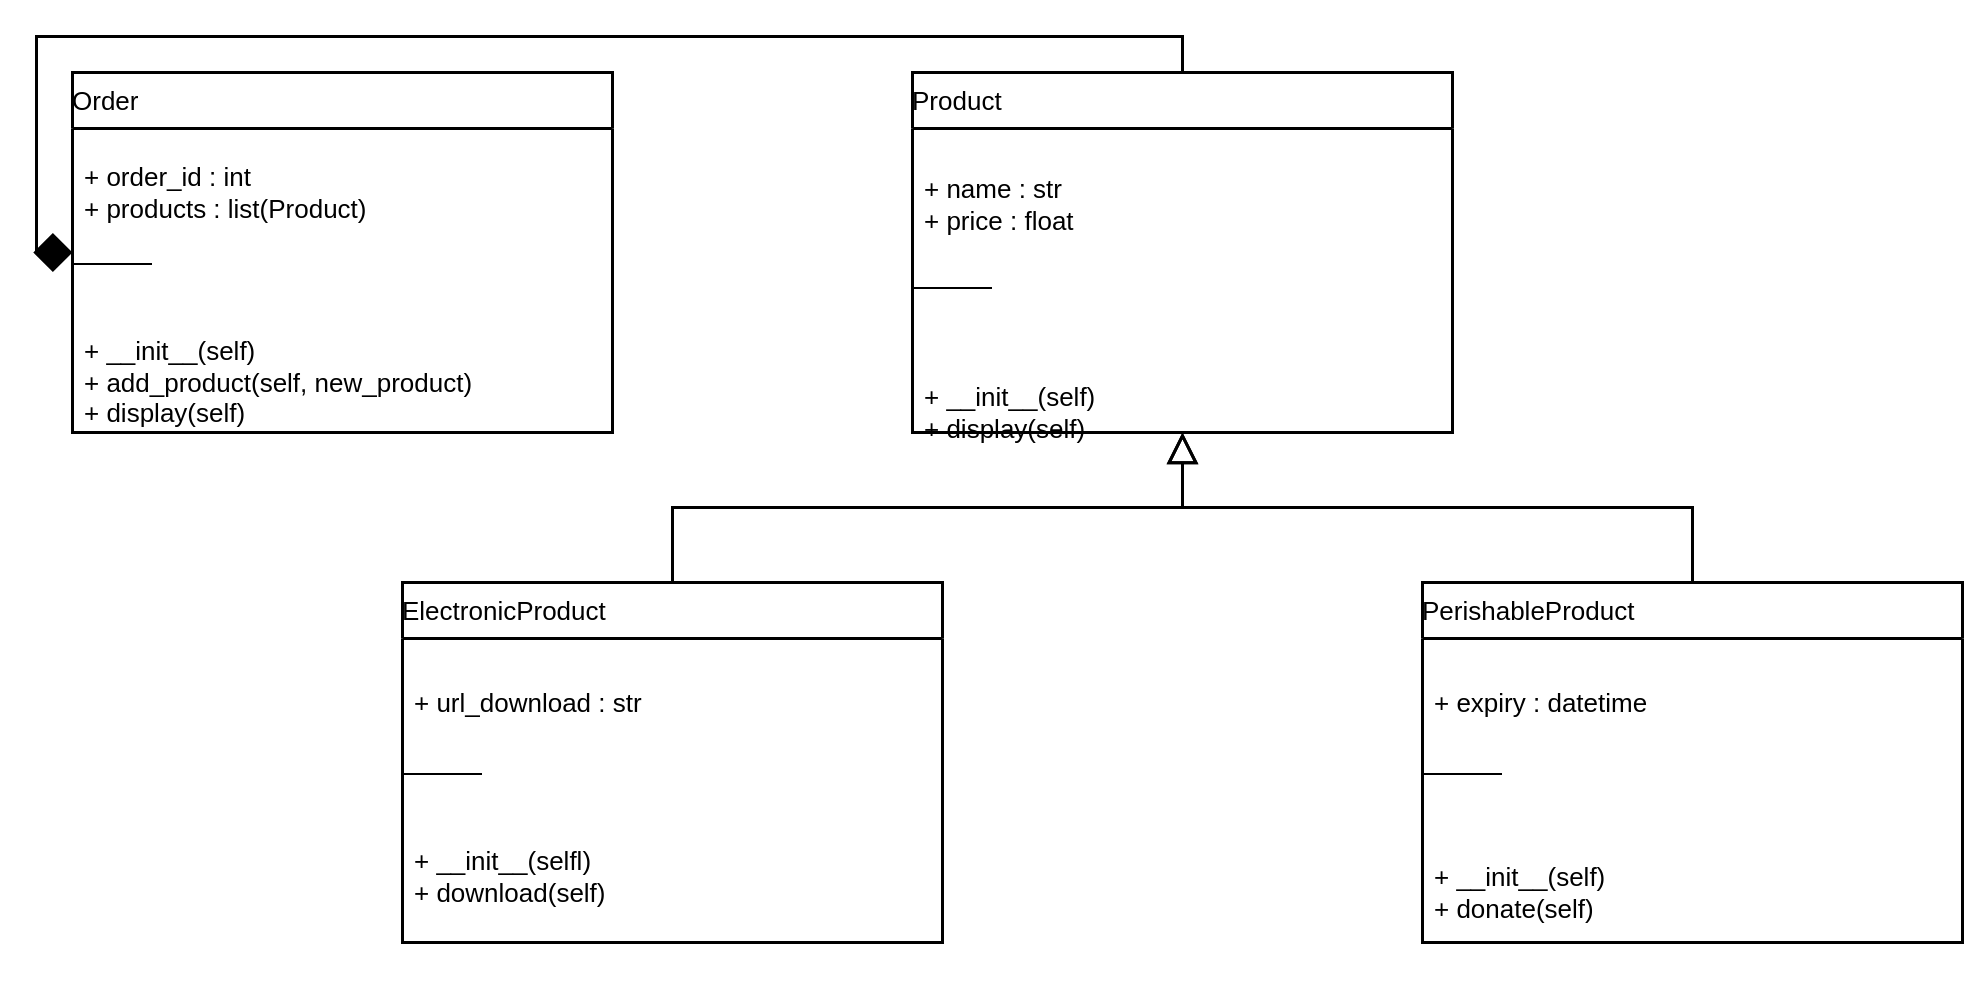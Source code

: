 <?xml version="1.0" encoding="UTF-8"?><mxfile type="Lucidchart-Import" version="17.1.4"><diagram name="Page 1" id="0"><mxGraphModel page="1" pageWidth="1020" pageHeight="1320" grid="1" gridSize="15"><root><mxCell id="0"/><mxCell id="1" parent="0"/><mxCell id="2" value="Product" style="html=1;overflow=block;blockSpacing=1;swimlane;childLayout=stackLayout;horizontal=1;horizontalStack=0;resizeParent=1;resizeParentMax=0;resizeLast=0;collapsible=0;fontStyle=0;marginBottom=0;swimlaneFillColor=#ffffff;startSize=28;whiteSpace=wrap;fontSize=13;fontColor=default;align=left;spacing=0;strokeOpacity=100;strokeWidth=1.5;" vertex="1" parent="1"><mxGeometry x="630" y="255" width="270" height="180" as="geometry"/></mxCell><mxCell id="3" value="+ name : str&#10;+ price : float" style="part=1;html=1;resizeHeight=0;strokeColor=none;fillColor=none;align=left;verticalAlign=middle;spacingLeft=4;spacingRight=4;overflow=hidden;rotatable=0;points=[[0,0.5],[1,0.5]];portConstraint=eastwest;swimlaneFillColor=#ffffff;strokeOpacity=100;whiteSpace=wrap;fontSize=13;fontColor=default;" vertex="1" parent="2"><mxGeometry y="28" width="270" height="76" as="geometry"/></mxCell><mxCell id="4" value="" style="line;strokeWidth=1;fillColor=none;align=left;verticalAlign=middle;spacingTop=-1;spacingLeft=3;spacingRight=3;rotatable=0;labelPosition=right;points=[];portConstraint=eastwest;" vertex="1" parent="2"><mxGeometry y="104" width="40" height="8" as="geometry"/></mxCell><mxCell id="5" value="+ __init__(self)&#10;+ display(self)" style="part=1;html=1;resizeHeight=0;strokeColor=none;fillColor=none;align=left;verticalAlign=middle;spacingLeft=4;spacingRight=4;overflow=hidden;rotatable=0;points=[[0,0.5],[1,0.5]];portConstraint=eastwest;swimlaneFillColor=#ffffff;strokeOpacity=100;whiteSpace=wrap;fontSize=13;fontColor=default;" vertex="1" parent="2"><mxGeometry y="112" width="270" height="115" as="geometry"/></mxCell><mxCell id="6" value="Order" style="html=1;overflow=block;blockSpacing=1;swimlane;childLayout=stackLayout;horizontal=1;horizontalStack=0;resizeParent=1;resizeParentMax=0;resizeLast=0;collapsible=0;fontStyle=0;marginBottom=0;swimlaneFillColor=#ffffff;startSize=28;whiteSpace=wrap;fontSize=13;fontColor=default;align=left;spacing=0;strokeOpacity=100;strokeWidth=1.5;" vertex="1" parent="1"><mxGeometry x="210" y="255" width="270" height="180" as="geometry"/></mxCell><mxCell id="7" value="+ order_id : int&#10;+ products : list(Product)" style="part=1;html=1;resizeHeight=0;strokeColor=none;fillColor=none;align=left;verticalAlign=middle;spacingLeft=4;spacingRight=4;overflow=hidden;rotatable=0;points=[[0,0.5],[1,0.5]];portConstraint=eastwest;swimlaneFillColor=#ffffff;strokeOpacity=100;whiteSpace=wrap;fontSize=13;fontColor=default;" vertex="1" parent="6"><mxGeometry y="28" width="270" height="64" as="geometry"/></mxCell><mxCell id="8" value="" style="line;strokeWidth=1;fillColor=none;align=left;verticalAlign=middle;spacingTop=-1;spacingLeft=3;spacingRight=3;rotatable=0;labelPosition=right;points=[];portConstraint=eastwest;" vertex="1" parent="6"><mxGeometry y="92" width="40" height="8" as="geometry"/></mxCell><mxCell id="9" value="+ __init__(self)&#10;+ add_product(self, new_product)&#10;+ display(self)" style="part=1;html=1;resizeHeight=0;strokeColor=none;fillColor=none;align=left;verticalAlign=middle;spacingLeft=4;spacingRight=4;overflow=hidden;rotatable=0;points=[[0,0.5],[1,0.5]];portConstraint=eastwest;swimlaneFillColor=#ffffff;strokeOpacity=100;whiteSpace=wrap;fontSize=13;fontColor=default;" vertex="1" parent="6"><mxGeometry y="100" width="270" height="110.5" as="geometry"/></mxCell><UserObject label="" lucidchartObjectId="HNwgSZMQ~AUX" id="10"><mxCell style="html=1;jettySize=18;whiteSpace=wrap;fontSize=13;strokeWidth=1.5;rounded=1;arcSize=0;edgeStyle=orthogonalEdgeStyle;startArrow=diamond;startFill=1;startSize=16;endArrow=none;exitX=0;exitY=0.5;exitPerimeter=0;entryX=0.5;entryY=0;entryPerimeter=0;" edge="1" parent="1" source="6" target="2"><mxGeometry width="100" height="100" relative="1" as="geometry"><Array as="points"/></mxGeometry></mxCell></UserObject><mxCell id="11" value="ElectronicProduct" style="html=1;overflow=block;blockSpacing=1;swimlane;childLayout=stackLayout;horizontal=1;horizontalStack=0;resizeParent=1;resizeParentMax=0;resizeLast=0;collapsible=0;fontStyle=0;marginBottom=0;swimlaneFillColor=#ffffff;startSize=28;whiteSpace=wrap;fontSize=13;fontColor=default;align=left;spacing=0;strokeOpacity=100;strokeWidth=1.5;" vertex="1" parent="1"><mxGeometry x="375" y="510" width="270" height="180" as="geometry"/></mxCell><mxCell id="12" value="+ url_download : str" style="part=1;html=1;resizeHeight=0;strokeColor=none;fillColor=none;align=left;verticalAlign=middle;spacingLeft=4;spacingRight=4;overflow=hidden;rotatable=0;points=[[0,0.5],[1,0.5]];portConstraint=eastwest;swimlaneFillColor=#ffffff;strokeOpacity=100;whiteSpace=wrap;fontSize=13;fontColor=default;" vertex="1" parent="11"><mxGeometry y="28" width="270" height="64" as="geometry"/></mxCell><mxCell id="13" value="" style="line;strokeWidth=1;fillColor=none;align=left;verticalAlign=middle;spacingTop=-1;spacingLeft=3;spacingRight=3;rotatable=0;labelPosition=right;points=[];portConstraint=eastwest;" vertex="1" parent="11"><mxGeometry y="92" width="40" height="8" as="geometry"/></mxCell><mxCell id="14" value="+ __init__(selfl)&#10;+ download(self)&#10;" style="part=1;html=1;resizeHeight=0;strokeColor=none;fillColor=none;align=left;verticalAlign=middle;spacingLeft=4;spacingRight=4;overflow=hidden;rotatable=0;points=[[0,0.5],[1,0.5]];portConstraint=eastwest;swimlaneFillColor=#ffffff;strokeOpacity=100;whiteSpace=wrap;fontSize=13;fontColor=default;" vertex="1" parent="11"><mxGeometry y="100" width="270" height="110.5" as="geometry"/></mxCell><mxCell id="15" value="PerishableProduct" style="html=1;overflow=block;blockSpacing=1;swimlane;childLayout=stackLayout;horizontal=1;horizontalStack=0;resizeParent=1;resizeParentMax=0;resizeLast=0;collapsible=0;fontStyle=0;marginBottom=0;swimlaneFillColor=#ffffff;startSize=28;whiteSpace=wrap;fontSize=13;fontColor=default;align=left;spacing=0;strokeOpacity=100;strokeWidth=1.5;" vertex="1" parent="1"><mxGeometry x="885" y="510" width="270" height="180" as="geometry"/></mxCell><mxCell id="16" value="+ expiry : datetime" style="part=1;html=1;resizeHeight=0;strokeColor=none;fillColor=none;align=left;verticalAlign=middle;spacingLeft=4;spacingRight=4;overflow=hidden;rotatable=0;points=[[0,0.5],[1,0.5]];portConstraint=eastwest;swimlaneFillColor=#ffffff;strokeOpacity=100;whiteSpace=wrap;fontSize=13;fontColor=default;" vertex="1" parent="15"><mxGeometry y="28" width="270" height="64" as="geometry"/></mxCell><mxCell id="17" value="" style="line;strokeWidth=1;fillColor=none;align=left;verticalAlign=middle;spacingTop=-1;spacingLeft=3;spacingRight=3;rotatable=0;labelPosition=right;points=[];portConstraint=eastwest;" vertex="1" parent="15"><mxGeometry y="92" width="40" height="8" as="geometry"/></mxCell><mxCell id="18" value="+ __init__(self)&#10;+ donate(self)" style="part=1;html=1;resizeHeight=0;strokeColor=none;fillColor=none;align=left;verticalAlign=middle;spacingLeft=4;spacingRight=4;overflow=hidden;rotatable=0;points=[[0,0.5],[1,0.5]];portConstraint=eastwest;swimlaneFillColor=#ffffff;strokeOpacity=100;whiteSpace=wrap;fontSize=13;fontColor=default;" vertex="1" parent="15"><mxGeometry y="100" width="270" height="110.5" as="geometry"/></mxCell><UserObject label="" lucidchartObjectId="6Rpvw7cLHoVo" id="19"><mxCell style="html=1;jettySize=18;whiteSpace=wrap;fontSize=13;strokeWidth=1.5;rounded=1;arcSize=0;edgeStyle=orthogonalEdgeStyle;startArrow=none;endArrow=block;endFill=0;endSize=12;exitX=0.5;exitY=0;exitPerimeter=0;entryX=0.5;entryY=1;entryPerimeter=0;" edge="1" parent="1" source="11" target="2"><mxGeometry width="100" height="100" relative="1" as="geometry"><Array as="points"/></mxGeometry></mxCell></UserObject><UserObject label="" lucidchartObjectId="~RpvM_4ym8Nd" id="20"><mxCell style="html=1;jettySize=18;whiteSpace=wrap;fontSize=13;strokeWidth=1.5;rounded=1;arcSize=0;edgeStyle=orthogonalEdgeStyle;startArrow=none;endArrow=block;endFill=0;endSize=12;exitX=0.5;exitY=0;exitPerimeter=0;entryX=0.5;entryY=1;entryPerimeter=0;" edge="1" parent="1" source="15" target="2"><mxGeometry width="100" height="100" relative="1" as="geometry"><Array as="points"/></mxGeometry></mxCell></UserObject></root></mxGraphModel></diagram></mxfile>